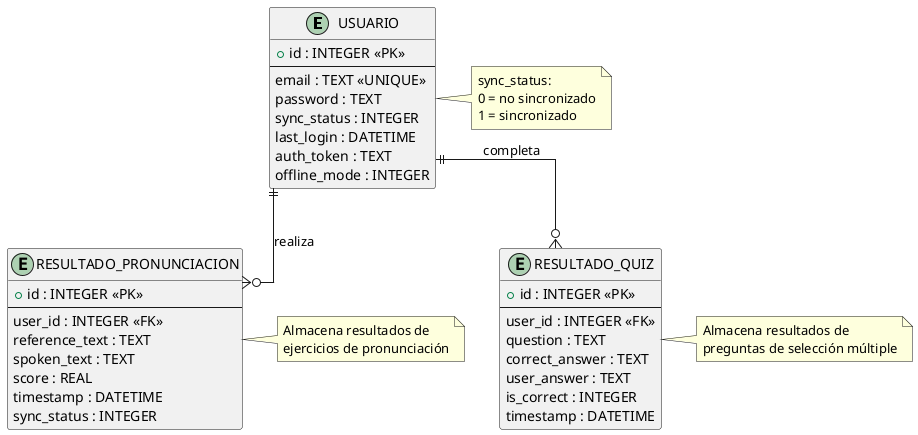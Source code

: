 @startuml
skinparam backgroundColor white
skinparam linetype ortho

' Definición de entidades
entity "USUARIO" as user {
  + id : INTEGER <<PK>>
  --
  email : TEXT <<UNIQUE>>
  password : TEXT
  sync_status : INTEGER
  last_login : DATETIME
  auth_token : TEXT
  offline_mode : INTEGER
}

entity "RESULTADO_PRONUNCIACION" as pron {
  + id : INTEGER <<PK>>
  --
  user_id : INTEGER <<FK>>
  reference_text : TEXT
  spoken_text : TEXT
  score : REAL
  timestamp : DATETIME
  sync_status : INTEGER
}

entity "RESULTADO_QUIZ" as quiz {
  + id : INTEGER <<PK>>
  --
  user_id : INTEGER <<FK>>
  question : TEXT
  correct_answer : TEXT
  user_answer : TEXT
  is_correct : INTEGER
  timestamp : DATETIME
}

' Relaciones
user ||--o{ pron : "realiza"
user ||--o{ quiz : "completa"

' Notas
note right of user
  sync_status:
  0 = no sincronizado
  1 = sincronizado
end note

note right of pron
  Almacena resultados de
  ejercicios de pronunciación
end note

note right of quiz
  Almacena resultados de
  preguntas de selección múltiple
end note

@enduml